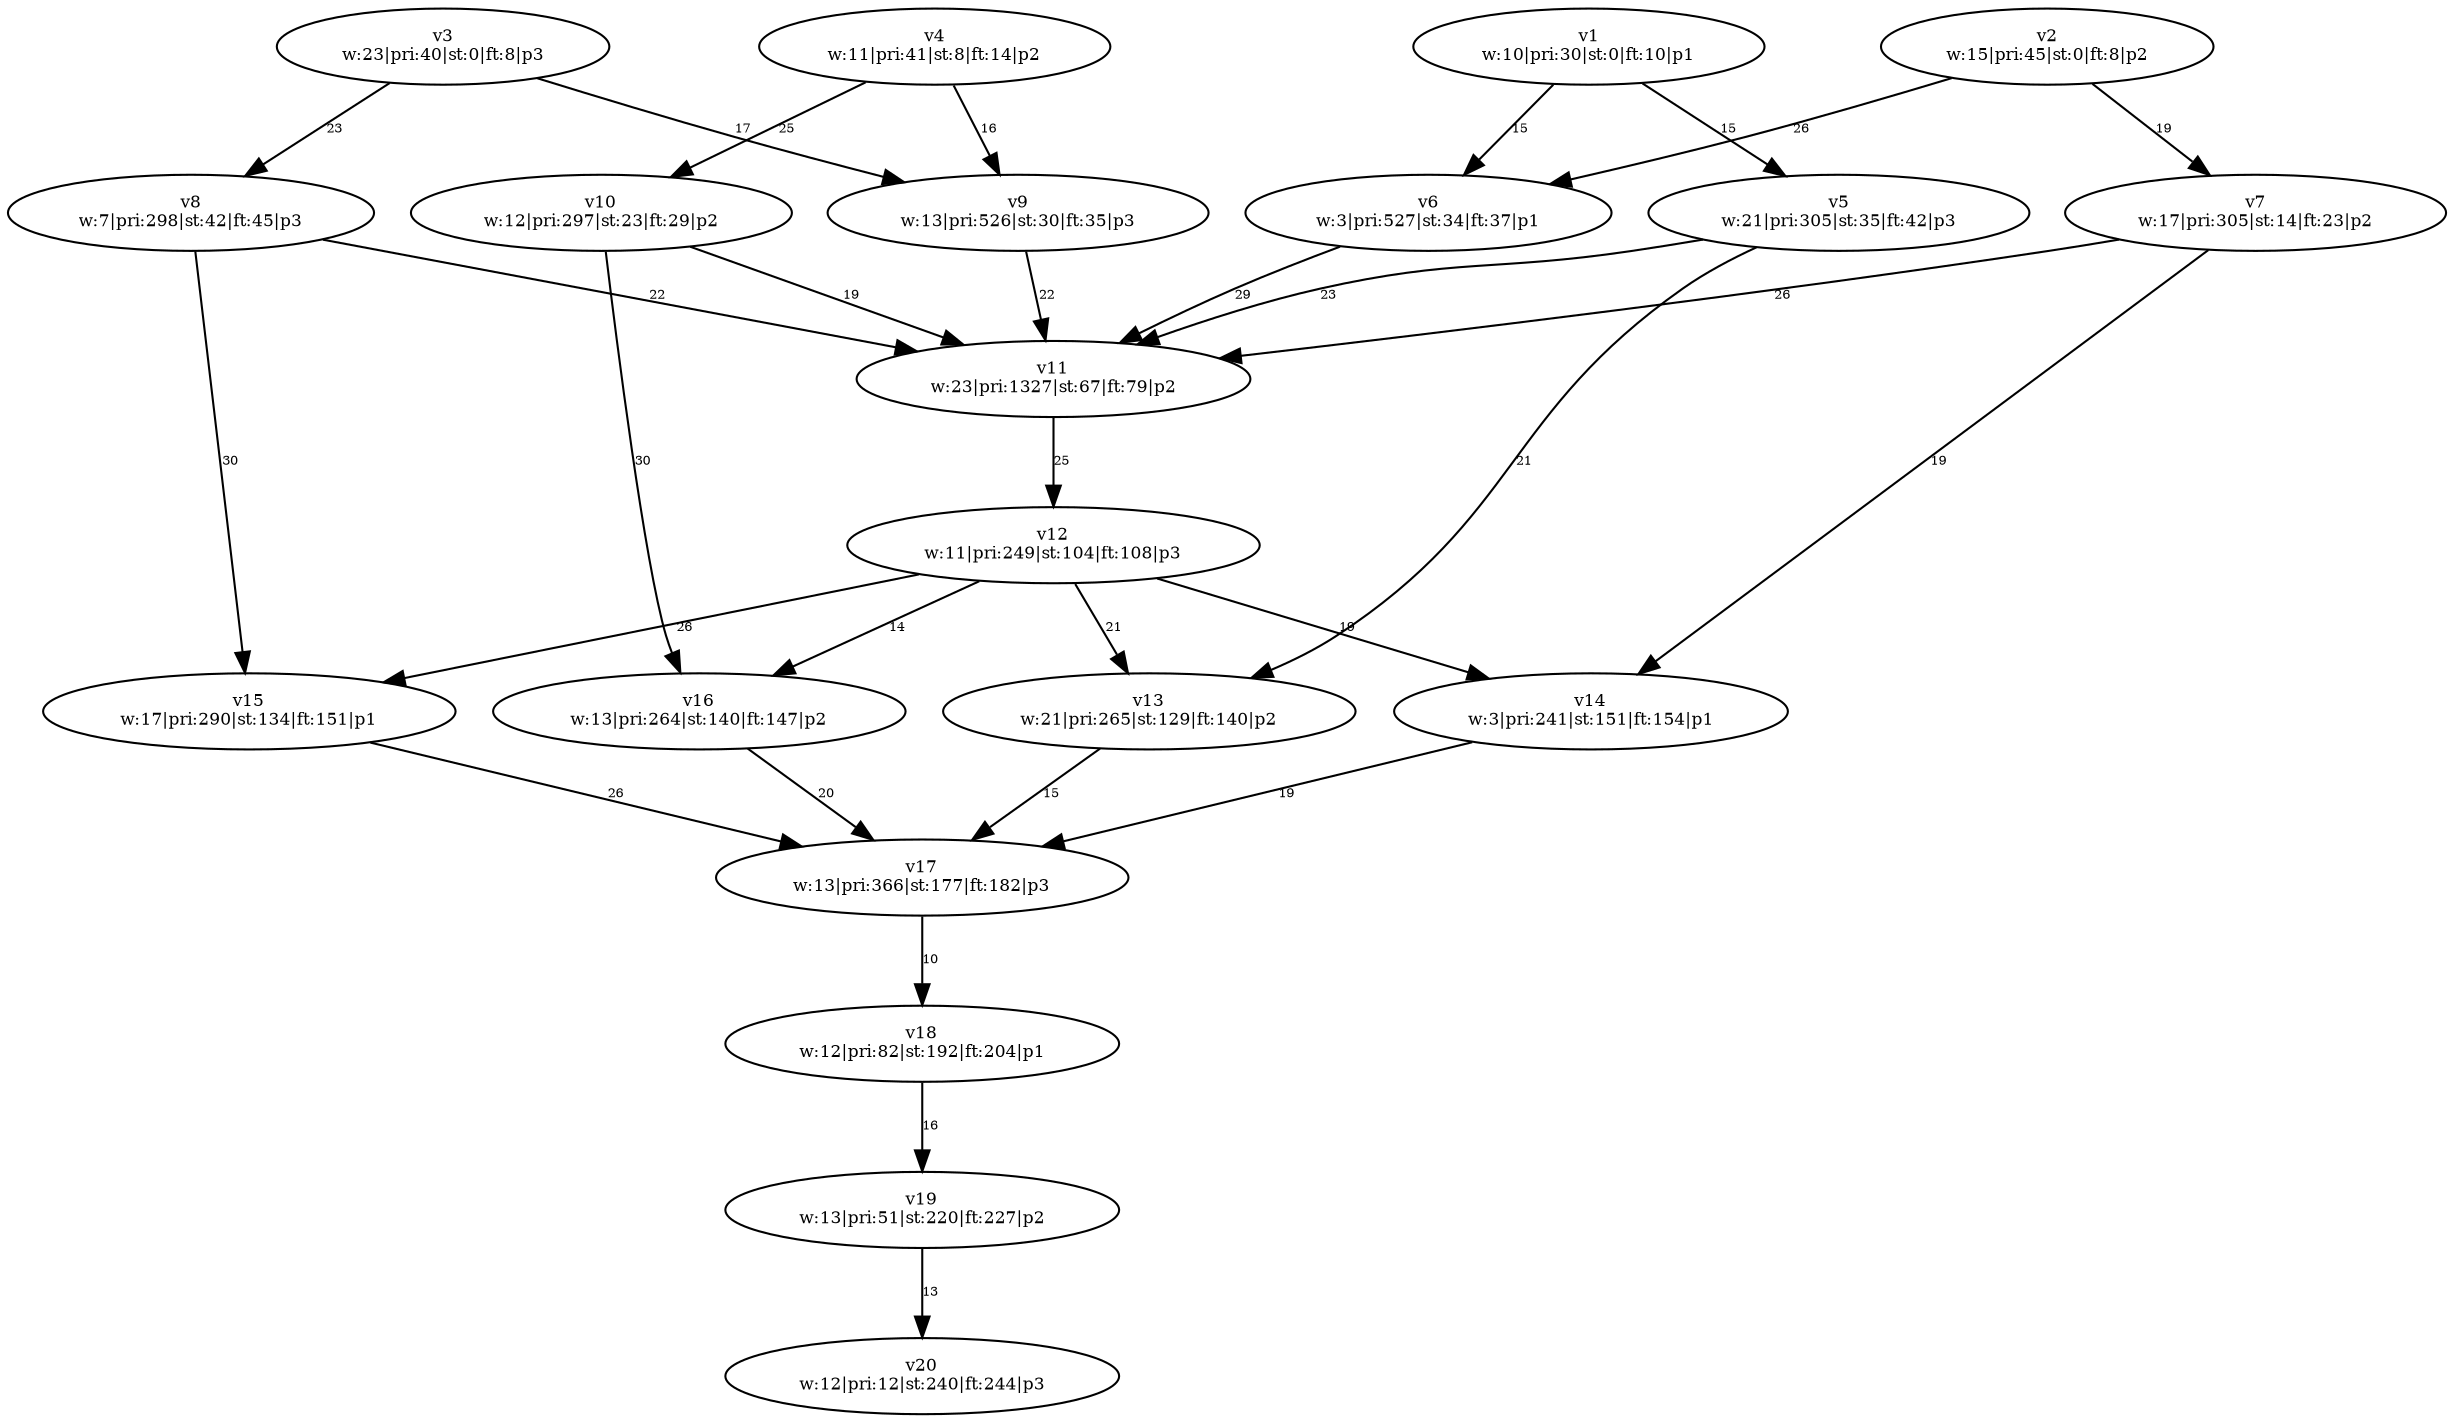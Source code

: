 digraph {
	v2 [label="v2
w:15|pri:45|st:0|ft:8|p2" fontsize=8.0]
	v4 [label="v4
w:11|pri:41|st:8|ft:14|p2" fontsize=8.0]
	v3 [label="v3
w:23|pri:40|st:0|ft:8|p3" fontsize=8.0]
	v1 [label="v1
w:10|pri:30|st:0|ft:10|p1" fontsize=8.0]
	v6 [label="v6
w:3|pri:527|st:34|ft:37|p1" fontsize=8.0]
	v9 [label="v9
w:13|pri:526|st:30|ft:35|p3" fontsize=8.0]
	v5 [label="v5
w:21|pri:305|st:35|ft:42|p3" fontsize=8.0]
	v7 [label="v7
w:17|pri:305|st:14|ft:23|p2" fontsize=8.0]
	v8 [label="v8
w:7|pri:298|st:42|ft:45|p3" fontsize=8.0]
	v10 [label="v10
w:12|pri:297|st:23|ft:29|p2" fontsize=8.0]
	v11 [label="v11
w:23|pri:1327|st:67|ft:79|p2" fontsize=8.0]
	v12 [label="v12
w:11|pri:249|st:104|ft:108|p3" fontsize=8.0]
	v15 [label="v15
w:17|pri:290|st:134|ft:151|p1" fontsize=8.0]
	v13 [label="v13
w:21|pri:265|st:129|ft:140|p2" fontsize=8.0]
	v16 [label="v16
w:13|pri:264|st:140|ft:147|p2" fontsize=8.0]
	v14 [label="v14
w:3|pri:241|st:151|ft:154|p1" fontsize=8.0]
	v17 [label="v17
w:13|pri:366|st:177|ft:182|p3" fontsize=8.0]
	v18 [label="v18
w:12|pri:82|st:192|ft:204|p1" fontsize=8.0]
	v19 [label="v19
w:13|pri:51|st:220|ft:227|p2" fontsize=8.0]
	v20 [label="v20
w:12|pri:12|st:240|ft:244|p3" fontsize=8.0]
	v1 -> v5 [label=15 constraint=true fontsize=6.0]
	v1 -> v6 [label=15 constraint=true fontsize=6.0]
	v2 -> v6 [label=26 constraint=true fontsize=6.0]
	v2 -> v7 [label=19 constraint=true fontsize=6.0]
	v3 -> v8 [label=23 constraint=true fontsize=6.0]
	v3 -> v9 [label=17 constraint=true fontsize=6.0]
	v4 -> v9 [label=16 constraint=true fontsize=6.0]
	v4 -> v10 [label=25 constraint=true fontsize=6.0]
	v5 -> v13 [label=21 constraint=true fontsize=6.0]
	v5 -> v11 [label=23 constraint=true fontsize=6.0]
	v6 -> v11 [label=29 constraint=true fontsize=6.0]
	v7 -> v14 [label=19 constraint=true fontsize=6.0]
	v7 -> v11 [label=26 constraint=true fontsize=6.0]
	v8 -> v11 [label=22 constraint=true fontsize=6.0]
	v8 -> v15 [label=30 constraint=true fontsize=6.0]
	v9 -> v11 [label=22 constraint=true fontsize=6.0]
	v10 -> v11 [label=19 constraint=true fontsize=6.0]
	v10 -> v16 [label=30 constraint=true fontsize=6.0]
	v11 -> v12 [label=25 constraint=true fontsize=6.0]
	v12 -> v13 [label=21 constraint=true fontsize=6.0]
	v12 -> v14 [label=19 constraint=true fontsize=6.0]
	v12 -> v15 [label=26 constraint=true fontsize=6.0]
	v12 -> v16 [label=14 constraint=true fontsize=6.0]
	v13 -> v17 [label=15 constraint=true fontsize=6.0]
	v14 -> v17 [label=19 constraint=true fontsize=6.0]
	v15 -> v17 [label=26 constraint=true fontsize=6.0]
	v16 -> v17 [label=20 constraint=true fontsize=6.0]
	v17 -> v18 [label=10 constraint=true fontsize=6.0]
	v18 -> v19 [label=16 constraint=true fontsize=6.0]
	v19 -> v20 [label=13 constraint=true fontsize=6.0]
}
